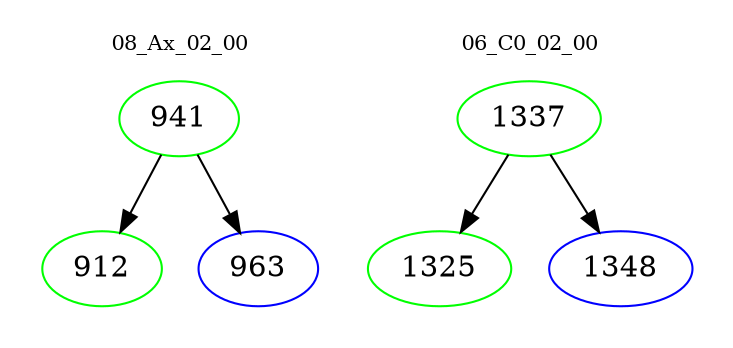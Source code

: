digraph{
subgraph cluster_0 {
color = white
label = "08_Ax_02_00";
fontsize=10;
T0_941 [label="941", color="green"]
T0_941 -> T0_912 [color="black"]
T0_912 [label="912", color="green"]
T0_941 -> T0_963 [color="black"]
T0_963 [label="963", color="blue"]
}
subgraph cluster_1 {
color = white
label = "06_C0_02_00";
fontsize=10;
T1_1337 [label="1337", color="green"]
T1_1337 -> T1_1325 [color="black"]
T1_1325 [label="1325", color="green"]
T1_1337 -> T1_1348 [color="black"]
T1_1348 [label="1348", color="blue"]
}
}
